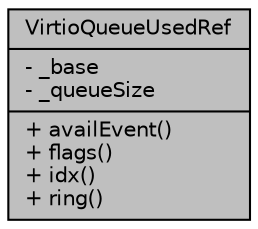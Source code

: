 digraph "VirtioQueueUsedRef"
{
  edge [fontname="Helvetica",fontsize="10",labelfontname="Helvetica",labelfontsize="10"];
  node [fontname="Helvetica",fontsize="10",shape=record];
  Node975 [label="{VirtioQueueUsedRef\n|- _base\l- _queueSize\l|+ availEvent()\l+ flags()\l+ idx()\l+ ring()\l}",height=0.2,width=0.4,color="black", fillcolor="grey75", style="filled", fontcolor="black"];
}
